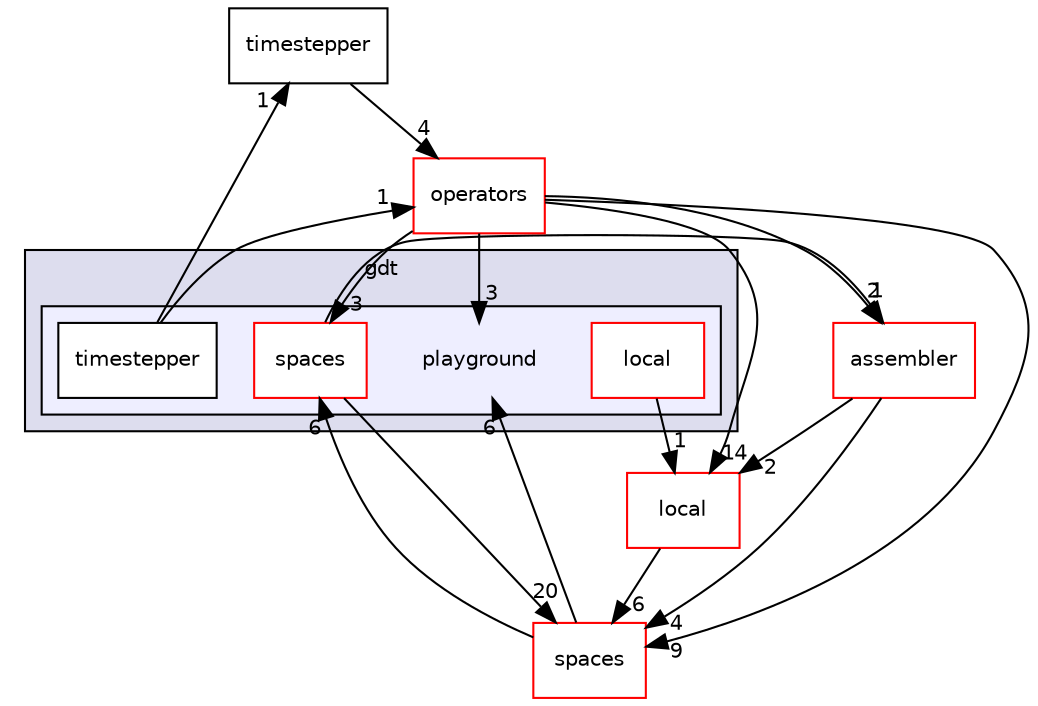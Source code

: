 digraph "playground" {
  compound=true
  node [ fontsize="10", fontname="Helvetica"];
  edge [ labelfontsize="10", labelfontname="Helvetica"];
  subgraph clusterdir_f1992dd472896fb89117bdc8155a3e1c {
    graph [ bgcolor="#ddddee", pencolor="black", label="gdt" fontname="Helvetica", fontsize="10", URL="dir_f1992dd472896fb89117bdc8155a3e1c.html"]
  subgraph clusterdir_c0688d8f58f2ac48be580c635590bfde {
    graph [ bgcolor="#eeeeff", pencolor="black", label="" URL="dir_c0688d8f58f2ac48be580c635590bfde.html"];
    dir_c0688d8f58f2ac48be580c635590bfde [shape=plaintext label="playground"];
    dir_d00384fe0515cc1d7f40fdb61281b6b4 [shape=box label="local" color="red" fillcolor="white" style="filled" URL="dir_d00384fe0515cc1d7f40fdb61281b6b4.html"];
    dir_fe62bee8d14699a3a5ae3b8e2eff8751 [shape=box label="spaces" color="red" fillcolor="white" style="filled" URL="dir_fe62bee8d14699a3a5ae3b8e2eff8751.html"];
    dir_0e9b29016191d51171bff26d65ec04e7 [shape=box label="timestepper" color="black" fillcolor="white" style="filled" URL="dir_0e9b29016191d51171bff26d65ec04e7.html"];
  }
  }
  dir_dcfbe8758bba0745af0c464c9828dc4a [shape=box label="timestepper" URL="dir_dcfbe8758bba0745af0c464c9828dc4a.html"];
  dir_91b47eb1f5534b791b2db4e72c4ced9d [shape=box label="operators" fillcolor="white" style="filled" color="red" URL="dir_91b47eb1f5534b791b2db4e72c4ced9d.html"];
  dir_c10f7938b13dcbddf851adbb235e7250 [shape=box label="spaces" fillcolor="white" style="filled" color="red" URL="dir_c10f7938b13dcbddf851adbb235e7250.html"];
  dir_2b02b4f0649b0905b779ae429fc5ade2 [shape=box label="assembler" fillcolor="white" style="filled" color="red" URL="dir_2b02b4f0649b0905b779ae429fc5ade2.html"];
  dir_7df66b530ab698acb840d3fba4a971eb [shape=box label="local" fillcolor="white" style="filled" color="red" URL="dir_7df66b530ab698acb840d3fba4a971eb.html"];
  dir_dcfbe8758bba0745af0c464c9828dc4a->dir_91b47eb1f5534b791b2db4e72c4ced9d [headlabel="4", labeldistance=1.5 headhref="dir_000004_000005.html"];
  dir_0e9b29016191d51171bff26d65ec04e7->dir_dcfbe8758bba0745af0c464c9828dc4a [headlabel="1", labeldistance=1.5 headhref="dir_000043_000004.html"];
  dir_0e9b29016191d51171bff26d65ec04e7->dir_91b47eb1f5534b791b2db4e72c4ced9d [headlabel="1", labeldistance=1.5 headhref="dir_000043_000005.html"];
  dir_91b47eb1f5534b791b2db4e72c4ced9d->dir_c0688d8f58f2ac48be580c635590bfde [headlabel="3", labeldistance=1.5 headhref="dir_000005_000019.html"];
  dir_91b47eb1f5534b791b2db4e72c4ced9d->dir_c10f7938b13dcbddf851adbb235e7250 [headlabel="9", labeldistance=1.5 headhref="dir_000005_000007.html"];
  dir_91b47eb1f5534b791b2db4e72c4ced9d->dir_2b02b4f0649b0905b779ae429fc5ade2 [headlabel="2", labeldistance=1.5 headhref="dir_000005_000012.html"];
  dir_91b47eb1f5534b791b2db4e72c4ced9d->dir_fe62bee8d14699a3a5ae3b8e2eff8751 [headlabel="3", labeldistance=1.5 headhref="dir_000005_000020.html"];
  dir_91b47eb1f5534b791b2db4e72c4ced9d->dir_7df66b530ab698acb840d3fba4a971eb [headlabel="14", labeldistance=1.5 headhref="dir_000005_000017.html"];
  dir_d00384fe0515cc1d7f40fdb61281b6b4->dir_7df66b530ab698acb840d3fba4a971eb [headlabel="1", labeldistance=1.5 headhref="dir_000041_000017.html"];
  dir_c10f7938b13dcbddf851adbb235e7250->dir_c0688d8f58f2ac48be580c635590bfde [headlabel="6", labeldistance=1.5 headhref="dir_000007_000019.html"];
  dir_c10f7938b13dcbddf851adbb235e7250->dir_fe62bee8d14699a3a5ae3b8e2eff8751 [headlabel="6", labeldistance=1.5 headhref="dir_000007_000020.html"];
  dir_2b02b4f0649b0905b779ae429fc5ade2->dir_c10f7938b13dcbddf851adbb235e7250 [headlabel="4", labeldistance=1.5 headhref="dir_000012_000007.html"];
  dir_2b02b4f0649b0905b779ae429fc5ade2->dir_7df66b530ab698acb840d3fba4a971eb [headlabel="2", labeldistance=1.5 headhref="dir_000012_000017.html"];
  dir_fe62bee8d14699a3a5ae3b8e2eff8751->dir_c10f7938b13dcbddf851adbb235e7250 [headlabel="20", labeldistance=1.5 headhref="dir_000020_000007.html"];
  dir_fe62bee8d14699a3a5ae3b8e2eff8751->dir_2b02b4f0649b0905b779ae429fc5ade2 [headlabel="1", labeldistance=1.5 headhref="dir_000020_000012.html"];
  dir_7df66b530ab698acb840d3fba4a971eb->dir_c10f7938b13dcbddf851adbb235e7250 [headlabel="6", labeldistance=1.5 headhref="dir_000017_000007.html"];
}
